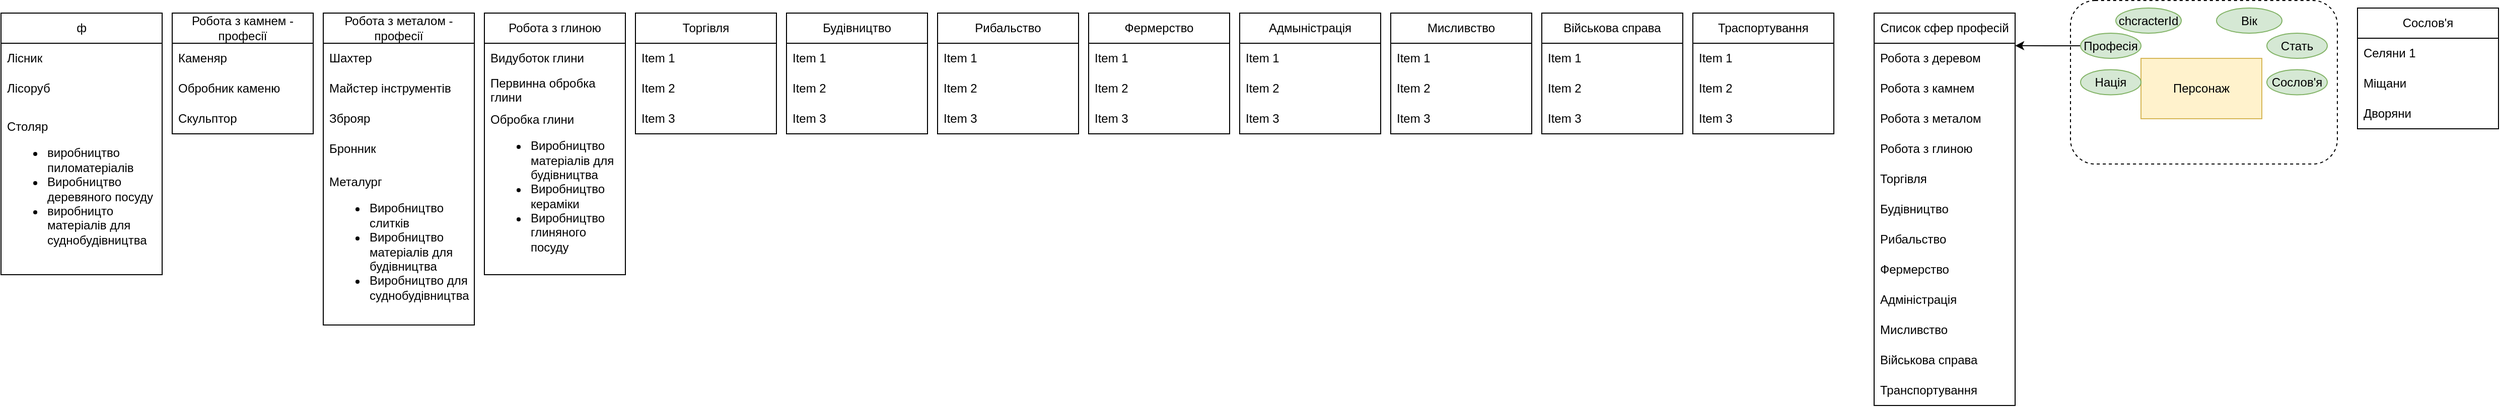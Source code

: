 <mxfile version="21.6.6" type="github">
  <diagram name="Page-1" id="gy7Ku8iKcGAWd511xElK">
    <mxGraphModel dx="3498" dy="519" grid="1" gridSize="10" guides="1" tooltips="1" connect="1" arrows="1" fold="1" page="1" pageScale="1" pageWidth="850" pageHeight="1100" math="0" shadow="0">
      <root>
        <mxCell id="0" />
        <mxCell id="1" parent="0" />
        <mxCell id="FifPfuRunjyNtnmYwIb9-16" value="" style="rounded=1;whiteSpace=wrap;html=1;dashed=1;" vertex="1" parent="1">
          <mxGeometry x="235" y="7.5" width="265" height="162.5" as="geometry" />
        </mxCell>
        <mxCell id="FifPfuRunjyNtnmYwIb9-2" value="Персонаж&lt;br&gt;" style="rounded=0;whiteSpace=wrap;html=1;fillColor=#fff2cc;strokeColor=#d6b656;" vertex="1" parent="1">
          <mxGeometry x="305" y="65" width="120" height="60" as="geometry" />
        </mxCell>
        <mxCell id="FifPfuRunjyNtnmYwIb9-3" value="Вік&lt;br&gt;" style="ellipse;whiteSpace=wrap;html=1;fillColor=#d5e8d4;strokeColor=#82b366;" vertex="1" parent="1">
          <mxGeometry x="380" y="15" width="65" height="25" as="geometry" />
        </mxCell>
        <mxCell id="FifPfuRunjyNtnmYwIb9-5" value="Стать" style="ellipse;whiteSpace=wrap;html=1;fillColor=#d5e8d4;strokeColor=#82b366;" vertex="1" parent="1">
          <mxGeometry x="430" y="40" width="60" height="25" as="geometry" />
        </mxCell>
        <mxCell id="FifPfuRunjyNtnmYwIb9-53" style="edgeStyle=orthogonalEdgeStyle;rounded=0;orthogonalLoop=1;jettySize=auto;html=1;exitX=0;exitY=0.5;exitDx=0;exitDy=0;entryX=1;entryY=0.08;entryDx=0;entryDy=0;entryPerimeter=0;" edge="1" parent="1" source="FifPfuRunjyNtnmYwIb9-6" target="FifPfuRunjyNtnmYwIb9-31">
          <mxGeometry relative="1" as="geometry" />
        </mxCell>
        <mxCell id="FifPfuRunjyNtnmYwIb9-6" value="Професія" style="ellipse;whiteSpace=wrap;html=1;fillColor=#d5e8d4;strokeColor=#82b366;" vertex="1" parent="1">
          <mxGeometry x="245" y="40" width="60" height="25" as="geometry" />
        </mxCell>
        <mxCell id="FifPfuRunjyNtnmYwIb9-7" value="chcracterId" style="ellipse;whiteSpace=wrap;html=1;fillColor=#d5e8d4;strokeColor=#82b366;" vertex="1" parent="1">
          <mxGeometry x="280" y="15" width="65" height="25" as="geometry" />
        </mxCell>
        <mxCell id="FifPfuRunjyNtnmYwIb9-9" value="Нація" style="ellipse;whiteSpace=wrap;html=1;fillColor=#d5e8d4;strokeColor=#82b366;" vertex="1" parent="1">
          <mxGeometry x="245" y="76.25" width="60" height="25" as="geometry" />
        </mxCell>
        <mxCell id="FifPfuRunjyNtnmYwIb9-10" value="Сослов&#39;я" style="ellipse;whiteSpace=wrap;html=1;fillColor=#d5e8d4;strokeColor=#82b366;" vertex="1" parent="1">
          <mxGeometry x="430" y="76.25" width="60" height="25" as="geometry" />
        </mxCell>
        <mxCell id="FifPfuRunjyNtnmYwIb9-30" value="Список сфер професій" style="swimlane;fontStyle=0;childLayout=stackLayout;horizontal=1;startSize=30;horizontalStack=0;resizeParent=1;resizeParentMax=0;resizeLast=0;collapsible=1;marginBottom=0;whiteSpace=wrap;html=1;" vertex="1" parent="1">
          <mxGeometry x="40" y="20" width="140" height="390" as="geometry" />
        </mxCell>
        <mxCell id="FifPfuRunjyNtnmYwIb9-31" value="Робота з деревом" style="text;strokeColor=none;fillColor=none;align=left;verticalAlign=middle;spacingLeft=4;spacingRight=4;overflow=hidden;points=[[0,0.5],[1,0.5]];portConstraint=eastwest;rotatable=0;whiteSpace=wrap;html=1;" vertex="1" parent="FifPfuRunjyNtnmYwIb9-30">
          <mxGeometry y="30" width="140" height="30" as="geometry" />
        </mxCell>
        <mxCell id="FifPfuRunjyNtnmYwIb9-32" value="Робота з камнем" style="text;strokeColor=none;fillColor=none;align=left;verticalAlign=middle;spacingLeft=4;spacingRight=4;overflow=hidden;points=[[0,0.5],[1,0.5]];portConstraint=eastwest;rotatable=0;whiteSpace=wrap;html=1;" vertex="1" parent="FifPfuRunjyNtnmYwIb9-30">
          <mxGeometry y="60" width="140" height="30" as="geometry" />
        </mxCell>
        <mxCell id="FifPfuRunjyNtnmYwIb9-33" value="Робота з металом" style="text;strokeColor=none;fillColor=none;align=left;verticalAlign=middle;spacingLeft=4;spacingRight=4;overflow=hidden;points=[[0,0.5],[1,0.5]];portConstraint=eastwest;rotatable=0;whiteSpace=wrap;html=1;" vertex="1" parent="FifPfuRunjyNtnmYwIb9-30">
          <mxGeometry y="90" width="140" height="30" as="geometry" />
        </mxCell>
        <mxCell id="FifPfuRunjyNtnmYwIb9-34" value="Робота з глиною" style="text;strokeColor=none;fillColor=none;align=left;verticalAlign=middle;spacingLeft=4;spacingRight=4;overflow=hidden;points=[[0,0.5],[1,0.5]];portConstraint=eastwest;rotatable=0;whiteSpace=wrap;html=1;" vertex="1" parent="FifPfuRunjyNtnmYwIb9-30">
          <mxGeometry y="120" width="140" height="30" as="geometry" />
        </mxCell>
        <mxCell id="FifPfuRunjyNtnmYwIb9-35" value="Торгівля" style="text;strokeColor=none;fillColor=none;align=left;verticalAlign=middle;spacingLeft=4;spacingRight=4;overflow=hidden;points=[[0,0.5],[1,0.5]];portConstraint=eastwest;rotatable=0;whiteSpace=wrap;html=1;" vertex="1" parent="FifPfuRunjyNtnmYwIb9-30">
          <mxGeometry y="150" width="140" height="30" as="geometry" />
        </mxCell>
        <mxCell id="FifPfuRunjyNtnmYwIb9-37" value="Будівництво" style="text;strokeColor=none;fillColor=none;align=left;verticalAlign=middle;spacingLeft=4;spacingRight=4;overflow=hidden;points=[[0,0.5],[1,0.5]];portConstraint=eastwest;rotatable=0;whiteSpace=wrap;html=1;" vertex="1" parent="FifPfuRunjyNtnmYwIb9-30">
          <mxGeometry y="180" width="140" height="30" as="geometry" />
        </mxCell>
        <mxCell id="FifPfuRunjyNtnmYwIb9-39" value="Рибальство" style="text;strokeColor=none;fillColor=none;align=left;verticalAlign=middle;spacingLeft=4;spacingRight=4;overflow=hidden;points=[[0,0.5],[1,0.5]];portConstraint=eastwest;rotatable=0;whiteSpace=wrap;html=1;" vertex="1" parent="FifPfuRunjyNtnmYwIb9-30">
          <mxGeometry y="210" width="140" height="30" as="geometry" />
        </mxCell>
        <mxCell id="FifPfuRunjyNtnmYwIb9-50" value="Фермерство" style="text;strokeColor=none;fillColor=none;align=left;verticalAlign=middle;spacingLeft=4;spacingRight=4;overflow=hidden;points=[[0,0.5],[1,0.5]];portConstraint=eastwest;rotatable=0;whiteSpace=wrap;html=1;" vertex="1" parent="FifPfuRunjyNtnmYwIb9-30">
          <mxGeometry y="240" width="140" height="30" as="geometry" />
        </mxCell>
        <mxCell id="FifPfuRunjyNtnmYwIb9-36" value="Адміністрація" style="text;strokeColor=none;fillColor=none;align=left;verticalAlign=middle;spacingLeft=4;spacingRight=4;overflow=hidden;points=[[0,0.5],[1,0.5]];portConstraint=eastwest;rotatable=0;whiteSpace=wrap;html=1;" vertex="1" parent="FifPfuRunjyNtnmYwIb9-30">
          <mxGeometry y="270" width="140" height="30" as="geometry" />
        </mxCell>
        <mxCell id="FifPfuRunjyNtnmYwIb9-51" value="Мисливство&lt;br&gt;" style="text;strokeColor=none;fillColor=none;align=left;verticalAlign=middle;spacingLeft=4;spacingRight=4;overflow=hidden;points=[[0,0.5],[1,0.5]];portConstraint=eastwest;rotatable=0;whiteSpace=wrap;html=1;" vertex="1" parent="FifPfuRunjyNtnmYwIb9-30">
          <mxGeometry y="300" width="140" height="30" as="geometry" />
        </mxCell>
        <mxCell id="FifPfuRunjyNtnmYwIb9-38" value="Військова справа" style="text;strokeColor=none;fillColor=none;align=left;verticalAlign=middle;spacingLeft=4;spacingRight=4;overflow=hidden;points=[[0,0.5],[1,0.5]];portConstraint=eastwest;rotatable=0;whiteSpace=wrap;html=1;" vertex="1" parent="FifPfuRunjyNtnmYwIb9-30">
          <mxGeometry y="330" width="140" height="30" as="geometry" />
        </mxCell>
        <mxCell id="FifPfuRunjyNtnmYwIb9-54" value="Транспортування" style="text;strokeColor=none;fillColor=none;align=left;verticalAlign=middle;spacingLeft=4;spacingRight=4;overflow=hidden;points=[[0,0.5],[1,0.5]];portConstraint=eastwest;rotatable=0;whiteSpace=wrap;html=1;" vertex="1" parent="FifPfuRunjyNtnmYwIb9-30">
          <mxGeometry y="360" width="140" height="30" as="geometry" />
        </mxCell>
        <mxCell id="FifPfuRunjyNtnmYwIb9-55" value="ф" style="swimlane;fontStyle=0;childLayout=stackLayout;horizontal=1;startSize=30;horizontalStack=0;resizeParent=1;resizeParentMax=0;resizeLast=0;collapsible=1;marginBottom=0;whiteSpace=wrap;html=1;" vertex="1" parent="1">
          <mxGeometry x="-1820" y="20" width="160" height="260" as="geometry" />
        </mxCell>
        <mxCell id="FifPfuRunjyNtnmYwIb9-56" value="Лісник" style="text;strokeColor=none;fillColor=none;align=left;verticalAlign=middle;spacingLeft=4;spacingRight=4;overflow=hidden;points=[[0,0.5],[1,0.5]];portConstraint=eastwest;rotatable=0;whiteSpace=wrap;html=1;" vertex="1" parent="FifPfuRunjyNtnmYwIb9-55">
          <mxGeometry y="30" width="160" height="30" as="geometry" />
        </mxCell>
        <mxCell id="FifPfuRunjyNtnmYwIb9-57" value="Лісоруб" style="text;strokeColor=none;fillColor=none;align=left;verticalAlign=middle;spacingLeft=4;spacingRight=4;overflow=hidden;points=[[0,0.5],[1,0.5]];portConstraint=eastwest;rotatable=0;whiteSpace=wrap;html=1;" vertex="1" parent="FifPfuRunjyNtnmYwIb9-55">
          <mxGeometry y="60" width="160" height="30" as="geometry" />
        </mxCell>
        <mxCell id="FifPfuRunjyNtnmYwIb9-58" value="Столяр&lt;br&gt;&lt;ul&gt;&lt;li&gt;виробництво пиломатеріалів&lt;/li&gt;&lt;li&gt;Виробництво деревяного посуду&lt;/li&gt;&lt;li&gt;виробницто матеріалів для суднобудівництва&lt;/li&gt;&lt;/ul&gt;" style="text;strokeColor=none;fillColor=none;align=left;verticalAlign=middle;spacingLeft=4;spacingRight=4;overflow=hidden;points=[[0,0.5],[1,0.5]];portConstraint=eastwest;rotatable=0;whiteSpace=wrap;html=1;" vertex="1" parent="FifPfuRunjyNtnmYwIb9-55">
          <mxGeometry y="90" width="160" height="170" as="geometry" />
        </mxCell>
        <mxCell id="FifPfuRunjyNtnmYwIb9-61" value="Робота з камнем - професії" style="swimlane;fontStyle=0;childLayout=stackLayout;horizontal=1;startSize=30;horizontalStack=0;resizeParent=1;resizeParentMax=0;resizeLast=0;collapsible=1;marginBottom=0;whiteSpace=wrap;html=1;" vertex="1" parent="1">
          <mxGeometry x="-1650" y="20" width="140" height="120" as="geometry" />
        </mxCell>
        <mxCell id="FifPfuRunjyNtnmYwIb9-62" value="Каменяр" style="text;strokeColor=none;fillColor=none;align=left;verticalAlign=middle;spacingLeft=4;spacingRight=4;overflow=hidden;points=[[0,0.5],[1,0.5]];portConstraint=eastwest;rotatable=0;whiteSpace=wrap;html=1;" vertex="1" parent="FifPfuRunjyNtnmYwIb9-61">
          <mxGeometry y="30" width="140" height="30" as="geometry" />
        </mxCell>
        <mxCell id="FifPfuRunjyNtnmYwIb9-64" value="Обробник каменю" style="text;strokeColor=none;fillColor=none;align=left;verticalAlign=middle;spacingLeft=4;spacingRight=4;overflow=hidden;points=[[0,0.5],[1,0.5]];portConstraint=eastwest;rotatable=0;whiteSpace=wrap;html=1;" vertex="1" parent="FifPfuRunjyNtnmYwIb9-61">
          <mxGeometry y="60" width="140" height="30" as="geometry" />
        </mxCell>
        <mxCell id="FifPfuRunjyNtnmYwIb9-66" value="Скульптор" style="text;strokeColor=none;fillColor=none;align=left;verticalAlign=middle;spacingLeft=4;spacingRight=4;overflow=hidden;points=[[0,0.5],[1,0.5]];portConstraint=eastwest;rotatable=0;whiteSpace=wrap;html=1;" vertex="1" parent="FifPfuRunjyNtnmYwIb9-61">
          <mxGeometry y="90" width="140" height="30" as="geometry" />
        </mxCell>
        <mxCell id="FifPfuRunjyNtnmYwIb9-67" value="Робота з металом - професії" style="swimlane;fontStyle=0;childLayout=stackLayout;horizontal=1;startSize=30;horizontalStack=0;resizeParent=1;resizeParentMax=0;resizeLast=0;collapsible=1;marginBottom=0;whiteSpace=wrap;html=1;" vertex="1" parent="1">
          <mxGeometry x="-1500" y="20" width="150" height="310" as="geometry" />
        </mxCell>
        <mxCell id="FifPfuRunjyNtnmYwIb9-68" value="Шахтер" style="text;strokeColor=none;fillColor=none;align=left;verticalAlign=middle;spacingLeft=4;spacingRight=4;overflow=hidden;points=[[0,0.5],[1,0.5]];portConstraint=eastwest;rotatable=0;whiteSpace=wrap;html=1;" vertex="1" parent="FifPfuRunjyNtnmYwIb9-67">
          <mxGeometry y="30" width="150" height="30" as="geometry" />
        </mxCell>
        <mxCell id="FifPfuRunjyNtnmYwIb9-70" value="Майстер інструментів" style="text;strokeColor=none;fillColor=none;align=left;verticalAlign=middle;spacingLeft=4;spacingRight=4;overflow=hidden;points=[[0,0.5],[1,0.5]];portConstraint=eastwest;rotatable=0;whiteSpace=wrap;html=1;" vertex="1" parent="FifPfuRunjyNtnmYwIb9-67">
          <mxGeometry y="60" width="150" height="30" as="geometry" />
        </mxCell>
        <mxCell id="FifPfuRunjyNtnmYwIb9-71" value="Зброяр" style="text;strokeColor=none;fillColor=none;align=left;verticalAlign=middle;spacingLeft=4;spacingRight=4;overflow=hidden;points=[[0,0.5],[1,0.5]];portConstraint=eastwest;rotatable=0;whiteSpace=wrap;html=1;" vertex="1" parent="FifPfuRunjyNtnmYwIb9-67">
          <mxGeometry y="90" width="150" height="30" as="geometry" />
        </mxCell>
        <mxCell id="FifPfuRunjyNtnmYwIb9-72" value="Бронник" style="text;strokeColor=none;fillColor=none;align=left;verticalAlign=middle;spacingLeft=4;spacingRight=4;overflow=hidden;points=[[0,0.5],[1,0.5]];portConstraint=eastwest;rotatable=0;whiteSpace=wrap;html=1;" vertex="1" parent="FifPfuRunjyNtnmYwIb9-67">
          <mxGeometry y="120" width="150" height="30" as="geometry" />
        </mxCell>
        <mxCell id="FifPfuRunjyNtnmYwIb9-69" value="Металург&lt;br&gt;&lt;ul&gt;&lt;li&gt;Виробництво слитків&lt;/li&gt;&lt;li&gt;Виробництво матеріалів для будівництва&lt;/li&gt;&lt;li&gt;Виробництво для суднобудівництва&lt;/li&gt;&lt;/ul&gt;" style="text;strokeColor=none;fillColor=none;align=left;verticalAlign=middle;spacingLeft=4;spacingRight=4;overflow=hidden;points=[[0,0.5],[1,0.5]];portConstraint=eastwest;rotatable=0;whiteSpace=wrap;html=1;" vertex="1" parent="FifPfuRunjyNtnmYwIb9-67">
          <mxGeometry y="150" width="150" height="160" as="geometry" />
        </mxCell>
        <mxCell id="FifPfuRunjyNtnmYwIb9-77" value="Робота з глиною" style="swimlane;fontStyle=0;childLayout=stackLayout;horizontal=1;startSize=30;horizontalStack=0;resizeParent=1;resizeParentMax=0;resizeLast=0;collapsible=1;marginBottom=0;whiteSpace=wrap;html=1;" vertex="1" parent="1">
          <mxGeometry x="-1340" y="20" width="140" height="260" as="geometry" />
        </mxCell>
        <mxCell id="FifPfuRunjyNtnmYwIb9-78" value="Видуботок глини" style="text;strokeColor=none;fillColor=none;align=left;verticalAlign=middle;spacingLeft=4;spacingRight=4;overflow=hidden;points=[[0,0.5],[1,0.5]];portConstraint=eastwest;rotatable=0;whiteSpace=wrap;html=1;" vertex="1" parent="FifPfuRunjyNtnmYwIb9-77">
          <mxGeometry y="30" width="140" height="30" as="geometry" />
        </mxCell>
        <mxCell id="FifPfuRunjyNtnmYwIb9-81" value="Первинна обробка глини" style="text;strokeColor=none;fillColor=none;align=left;verticalAlign=middle;spacingLeft=4;spacingRight=4;overflow=hidden;points=[[0,0.5],[1,0.5]];portConstraint=eastwest;rotatable=0;whiteSpace=wrap;html=1;" vertex="1" parent="FifPfuRunjyNtnmYwIb9-77">
          <mxGeometry y="60" width="140" height="30" as="geometry" />
        </mxCell>
        <mxCell id="FifPfuRunjyNtnmYwIb9-79" value="Обробка глини&lt;br&gt;&lt;ul&gt;&lt;li&gt;Виробництво матеріалів для будівництва&lt;/li&gt;&lt;li&gt;Виробництво кераміки&lt;/li&gt;&lt;li&gt;Виробництво глиняного посуду&lt;/li&gt;&lt;/ul&gt;" style="text;strokeColor=none;fillColor=none;align=left;verticalAlign=middle;spacingLeft=4;spacingRight=4;overflow=hidden;points=[[0,0.5],[1,0.5]];portConstraint=eastwest;rotatable=0;whiteSpace=wrap;html=1;" vertex="1" parent="FifPfuRunjyNtnmYwIb9-77">
          <mxGeometry y="90" width="140" height="170" as="geometry" />
        </mxCell>
        <mxCell id="FifPfuRunjyNtnmYwIb9-82" value="Торгівля" style="swimlane;fontStyle=0;childLayout=stackLayout;horizontal=1;startSize=30;horizontalStack=0;resizeParent=1;resizeParentMax=0;resizeLast=0;collapsible=1;marginBottom=0;whiteSpace=wrap;html=1;" vertex="1" parent="1">
          <mxGeometry x="-1190" y="20" width="140" height="120" as="geometry" />
        </mxCell>
        <mxCell id="FifPfuRunjyNtnmYwIb9-83" value="Item 1" style="text;strokeColor=none;fillColor=none;align=left;verticalAlign=middle;spacingLeft=4;spacingRight=4;overflow=hidden;points=[[0,0.5],[1,0.5]];portConstraint=eastwest;rotatable=0;whiteSpace=wrap;html=1;" vertex="1" parent="FifPfuRunjyNtnmYwIb9-82">
          <mxGeometry y="30" width="140" height="30" as="geometry" />
        </mxCell>
        <mxCell id="FifPfuRunjyNtnmYwIb9-84" value="Item 2" style="text;strokeColor=none;fillColor=none;align=left;verticalAlign=middle;spacingLeft=4;spacingRight=4;overflow=hidden;points=[[0,0.5],[1,0.5]];portConstraint=eastwest;rotatable=0;whiteSpace=wrap;html=1;" vertex="1" parent="FifPfuRunjyNtnmYwIb9-82">
          <mxGeometry y="60" width="140" height="30" as="geometry" />
        </mxCell>
        <mxCell id="FifPfuRunjyNtnmYwIb9-85" value="Item 3" style="text;strokeColor=none;fillColor=none;align=left;verticalAlign=middle;spacingLeft=4;spacingRight=4;overflow=hidden;points=[[0,0.5],[1,0.5]];portConstraint=eastwest;rotatable=0;whiteSpace=wrap;html=1;" vertex="1" parent="FifPfuRunjyNtnmYwIb9-82">
          <mxGeometry y="90" width="140" height="30" as="geometry" />
        </mxCell>
        <mxCell id="FifPfuRunjyNtnmYwIb9-86" value="Будівництво" style="swimlane;fontStyle=0;childLayout=stackLayout;horizontal=1;startSize=30;horizontalStack=0;resizeParent=1;resizeParentMax=0;resizeLast=0;collapsible=1;marginBottom=0;whiteSpace=wrap;html=1;" vertex="1" parent="1">
          <mxGeometry x="-1040" y="20" width="140" height="120" as="geometry" />
        </mxCell>
        <mxCell id="FifPfuRunjyNtnmYwIb9-87" value="Item 1" style="text;strokeColor=none;fillColor=none;align=left;verticalAlign=middle;spacingLeft=4;spacingRight=4;overflow=hidden;points=[[0,0.5],[1,0.5]];portConstraint=eastwest;rotatable=0;whiteSpace=wrap;html=1;" vertex="1" parent="FifPfuRunjyNtnmYwIb9-86">
          <mxGeometry y="30" width="140" height="30" as="geometry" />
        </mxCell>
        <mxCell id="FifPfuRunjyNtnmYwIb9-88" value="Item 2" style="text;strokeColor=none;fillColor=none;align=left;verticalAlign=middle;spacingLeft=4;spacingRight=4;overflow=hidden;points=[[0,0.5],[1,0.5]];portConstraint=eastwest;rotatable=0;whiteSpace=wrap;html=1;" vertex="1" parent="FifPfuRunjyNtnmYwIb9-86">
          <mxGeometry y="60" width="140" height="30" as="geometry" />
        </mxCell>
        <mxCell id="FifPfuRunjyNtnmYwIb9-89" value="Item 3" style="text;strokeColor=none;fillColor=none;align=left;verticalAlign=middle;spacingLeft=4;spacingRight=4;overflow=hidden;points=[[0,0.5],[1,0.5]];portConstraint=eastwest;rotatable=0;whiteSpace=wrap;html=1;" vertex="1" parent="FifPfuRunjyNtnmYwIb9-86">
          <mxGeometry y="90" width="140" height="30" as="geometry" />
        </mxCell>
        <mxCell id="FifPfuRunjyNtnmYwIb9-94" value="Рибальство" style="swimlane;fontStyle=0;childLayout=stackLayout;horizontal=1;startSize=30;horizontalStack=0;resizeParent=1;resizeParentMax=0;resizeLast=0;collapsible=1;marginBottom=0;whiteSpace=wrap;html=1;" vertex="1" parent="1">
          <mxGeometry x="-890" y="20" width="140" height="120" as="geometry" />
        </mxCell>
        <mxCell id="FifPfuRunjyNtnmYwIb9-95" value="Item 1" style="text;strokeColor=none;fillColor=none;align=left;verticalAlign=middle;spacingLeft=4;spacingRight=4;overflow=hidden;points=[[0,0.5],[1,0.5]];portConstraint=eastwest;rotatable=0;whiteSpace=wrap;html=1;" vertex="1" parent="FifPfuRunjyNtnmYwIb9-94">
          <mxGeometry y="30" width="140" height="30" as="geometry" />
        </mxCell>
        <mxCell id="FifPfuRunjyNtnmYwIb9-96" value="Item 2" style="text;strokeColor=none;fillColor=none;align=left;verticalAlign=middle;spacingLeft=4;spacingRight=4;overflow=hidden;points=[[0,0.5],[1,0.5]];portConstraint=eastwest;rotatable=0;whiteSpace=wrap;html=1;" vertex="1" parent="FifPfuRunjyNtnmYwIb9-94">
          <mxGeometry y="60" width="140" height="30" as="geometry" />
        </mxCell>
        <mxCell id="FifPfuRunjyNtnmYwIb9-97" value="Item 3" style="text;strokeColor=none;fillColor=none;align=left;verticalAlign=middle;spacingLeft=4;spacingRight=4;overflow=hidden;points=[[0,0.5],[1,0.5]];portConstraint=eastwest;rotatable=0;whiteSpace=wrap;html=1;" vertex="1" parent="FifPfuRunjyNtnmYwIb9-94">
          <mxGeometry y="90" width="140" height="30" as="geometry" />
        </mxCell>
        <mxCell id="FifPfuRunjyNtnmYwIb9-98" value="Фермерство" style="swimlane;fontStyle=0;childLayout=stackLayout;horizontal=1;startSize=30;horizontalStack=0;resizeParent=1;resizeParentMax=0;resizeLast=0;collapsible=1;marginBottom=0;whiteSpace=wrap;html=1;" vertex="1" parent="1">
          <mxGeometry x="-740" y="20" width="140" height="120" as="geometry" />
        </mxCell>
        <mxCell id="FifPfuRunjyNtnmYwIb9-99" value="Item 1" style="text;strokeColor=none;fillColor=none;align=left;verticalAlign=middle;spacingLeft=4;spacingRight=4;overflow=hidden;points=[[0,0.5],[1,0.5]];portConstraint=eastwest;rotatable=0;whiteSpace=wrap;html=1;" vertex="1" parent="FifPfuRunjyNtnmYwIb9-98">
          <mxGeometry y="30" width="140" height="30" as="geometry" />
        </mxCell>
        <mxCell id="FifPfuRunjyNtnmYwIb9-100" value="Item 2" style="text;strokeColor=none;fillColor=none;align=left;verticalAlign=middle;spacingLeft=4;spacingRight=4;overflow=hidden;points=[[0,0.5],[1,0.5]];portConstraint=eastwest;rotatable=0;whiteSpace=wrap;html=1;" vertex="1" parent="FifPfuRunjyNtnmYwIb9-98">
          <mxGeometry y="60" width="140" height="30" as="geometry" />
        </mxCell>
        <mxCell id="FifPfuRunjyNtnmYwIb9-101" value="Item 3" style="text;strokeColor=none;fillColor=none;align=left;verticalAlign=middle;spacingLeft=4;spacingRight=4;overflow=hidden;points=[[0,0.5],[1,0.5]];portConstraint=eastwest;rotatable=0;whiteSpace=wrap;html=1;" vertex="1" parent="FifPfuRunjyNtnmYwIb9-98">
          <mxGeometry y="90" width="140" height="30" as="geometry" />
        </mxCell>
        <mxCell id="FifPfuRunjyNtnmYwIb9-102" value="Адмыністрація" style="swimlane;fontStyle=0;childLayout=stackLayout;horizontal=1;startSize=30;horizontalStack=0;resizeParent=1;resizeParentMax=0;resizeLast=0;collapsible=1;marginBottom=0;whiteSpace=wrap;html=1;" vertex="1" parent="1">
          <mxGeometry x="-590" y="20" width="140" height="120" as="geometry" />
        </mxCell>
        <mxCell id="FifPfuRunjyNtnmYwIb9-103" value="Item 1" style="text;strokeColor=none;fillColor=none;align=left;verticalAlign=middle;spacingLeft=4;spacingRight=4;overflow=hidden;points=[[0,0.5],[1,0.5]];portConstraint=eastwest;rotatable=0;whiteSpace=wrap;html=1;" vertex="1" parent="FifPfuRunjyNtnmYwIb9-102">
          <mxGeometry y="30" width="140" height="30" as="geometry" />
        </mxCell>
        <mxCell id="FifPfuRunjyNtnmYwIb9-104" value="Item 2" style="text;strokeColor=none;fillColor=none;align=left;verticalAlign=middle;spacingLeft=4;spacingRight=4;overflow=hidden;points=[[0,0.5],[1,0.5]];portConstraint=eastwest;rotatable=0;whiteSpace=wrap;html=1;" vertex="1" parent="FifPfuRunjyNtnmYwIb9-102">
          <mxGeometry y="60" width="140" height="30" as="geometry" />
        </mxCell>
        <mxCell id="FifPfuRunjyNtnmYwIb9-105" value="Item 3" style="text;strokeColor=none;fillColor=none;align=left;verticalAlign=middle;spacingLeft=4;spacingRight=4;overflow=hidden;points=[[0,0.5],[1,0.5]];portConstraint=eastwest;rotatable=0;whiteSpace=wrap;html=1;" vertex="1" parent="FifPfuRunjyNtnmYwIb9-102">
          <mxGeometry y="90" width="140" height="30" as="geometry" />
        </mxCell>
        <mxCell id="FifPfuRunjyNtnmYwIb9-106" value="Мисливство" style="swimlane;fontStyle=0;childLayout=stackLayout;horizontal=1;startSize=30;horizontalStack=0;resizeParent=1;resizeParentMax=0;resizeLast=0;collapsible=1;marginBottom=0;whiteSpace=wrap;html=1;" vertex="1" parent="1">
          <mxGeometry x="-440" y="20" width="140" height="120" as="geometry" />
        </mxCell>
        <mxCell id="FifPfuRunjyNtnmYwIb9-107" value="Item 1" style="text;strokeColor=none;fillColor=none;align=left;verticalAlign=middle;spacingLeft=4;spacingRight=4;overflow=hidden;points=[[0,0.5],[1,0.5]];portConstraint=eastwest;rotatable=0;whiteSpace=wrap;html=1;" vertex="1" parent="FifPfuRunjyNtnmYwIb9-106">
          <mxGeometry y="30" width="140" height="30" as="geometry" />
        </mxCell>
        <mxCell id="FifPfuRunjyNtnmYwIb9-108" value="Item 2" style="text;strokeColor=none;fillColor=none;align=left;verticalAlign=middle;spacingLeft=4;spacingRight=4;overflow=hidden;points=[[0,0.5],[1,0.5]];portConstraint=eastwest;rotatable=0;whiteSpace=wrap;html=1;" vertex="1" parent="FifPfuRunjyNtnmYwIb9-106">
          <mxGeometry y="60" width="140" height="30" as="geometry" />
        </mxCell>
        <mxCell id="FifPfuRunjyNtnmYwIb9-109" value="Item 3" style="text;strokeColor=none;fillColor=none;align=left;verticalAlign=middle;spacingLeft=4;spacingRight=4;overflow=hidden;points=[[0,0.5],[1,0.5]];portConstraint=eastwest;rotatable=0;whiteSpace=wrap;html=1;" vertex="1" parent="FifPfuRunjyNtnmYwIb9-106">
          <mxGeometry y="90" width="140" height="30" as="geometry" />
        </mxCell>
        <mxCell id="FifPfuRunjyNtnmYwIb9-110" value="Військова справа" style="swimlane;fontStyle=0;childLayout=stackLayout;horizontal=1;startSize=30;horizontalStack=0;resizeParent=1;resizeParentMax=0;resizeLast=0;collapsible=1;marginBottom=0;whiteSpace=wrap;html=1;" vertex="1" parent="1">
          <mxGeometry x="-290" y="20" width="140" height="120" as="geometry" />
        </mxCell>
        <mxCell id="FifPfuRunjyNtnmYwIb9-111" value="Item 1" style="text;strokeColor=none;fillColor=none;align=left;verticalAlign=middle;spacingLeft=4;spacingRight=4;overflow=hidden;points=[[0,0.5],[1,0.5]];portConstraint=eastwest;rotatable=0;whiteSpace=wrap;html=1;" vertex="1" parent="FifPfuRunjyNtnmYwIb9-110">
          <mxGeometry y="30" width="140" height="30" as="geometry" />
        </mxCell>
        <mxCell id="FifPfuRunjyNtnmYwIb9-112" value="Item 2" style="text;strokeColor=none;fillColor=none;align=left;verticalAlign=middle;spacingLeft=4;spacingRight=4;overflow=hidden;points=[[0,0.5],[1,0.5]];portConstraint=eastwest;rotatable=0;whiteSpace=wrap;html=1;" vertex="1" parent="FifPfuRunjyNtnmYwIb9-110">
          <mxGeometry y="60" width="140" height="30" as="geometry" />
        </mxCell>
        <mxCell id="FifPfuRunjyNtnmYwIb9-113" value="Item 3" style="text;strokeColor=none;fillColor=none;align=left;verticalAlign=middle;spacingLeft=4;spacingRight=4;overflow=hidden;points=[[0,0.5],[1,0.5]];portConstraint=eastwest;rotatable=0;whiteSpace=wrap;html=1;" vertex="1" parent="FifPfuRunjyNtnmYwIb9-110">
          <mxGeometry y="90" width="140" height="30" as="geometry" />
        </mxCell>
        <mxCell id="FifPfuRunjyNtnmYwIb9-114" value="Траспортування" style="swimlane;fontStyle=0;childLayout=stackLayout;horizontal=1;startSize=30;horizontalStack=0;resizeParent=1;resizeParentMax=0;resizeLast=0;collapsible=1;marginBottom=0;whiteSpace=wrap;html=1;" vertex="1" parent="1">
          <mxGeometry x="-140" y="20" width="140" height="120" as="geometry" />
        </mxCell>
        <mxCell id="FifPfuRunjyNtnmYwIb9-115" value="Item 1" style="text;strokeColor=none;fillColor=none;align=left;verticalAlign=middle;spacingLeft=4;spacingRight=4;overflow=hidden;points=[[0,0.5],[1,0.5]];portConstraint=eastwest;rotatable=0;whiteSpace=wrap;html=1;" vertex="1" parent="FifPfuRunjyNtnmYwIb9-114">
          <mxGeometry y="30" width="140" height="30" as="geometry" />
        </mxCell>
        <mxCell id="FifPfuRunjyNtnmYwIb9-116" value="Item 2" style="text;strokeColor=none;fillColor=none;align=left;verticalAlign=middle;spacingLeft=4;spacingRight=4;overflow=hidden;points=[[0,0.5],[1,0.5]];portConstraint=eastwest;rotatable=0;whiteSpace=wrap;html=1;" vertex="1" parent="FifPfuRunjyNtnmYwIb9-114">
          <mxGeometry y="60" width="140" height="30" as="geometry" />
        </mxCell>
        <mxCell id="FifPfuRunjyNtnmYwIb9-117" value="Item 3" style="text;strokeColor=none;fillColor=none;align=left;verticalAlign=middle;spacingLeft=4;spacingRight=4;overflow=hidden;points=[[0,0.5],[1,0.5]];portConstraint=eastwest;rotatable=0;whiteSpace=wrap;html=1;" vertex="1" parent="FifPfuRunjyNtnmYwIb9-114">
          <mxGeometry y="90" width="140" height="30" as="geometry" />
        </mxCell>
        <mxCell id="FifPfuRunjyNtnmYwIb9-118" value="Сослов&#39;я" style="swimlane;fontStyle=0;childLayout=stackLayout;horizontal=1;startSize=30;horizontalStack=0;resizeParent=1;resizeParentMax=0;resizeLast=0;collapsible=1;marginBottom=0;whiteSpace=wrap;html=1;" vertex="1" parent="1">
          <mxGeometry x="520" y="15" width="140" height="120" as="geometry" />
        </mxCell>
        <mxCell id="FifPfuRunjyNtnmYwIb9-119" value="Селяни 1" style="text;strokeColor=none;fillColor=none;align=left;verticalAlign=middle;spacingLeft=4;spacingRight=4;overflow=hidden;points=[[0,0.5],[1,0.5]];portConstraint=eastwest;rotatable=0;whiteSpace=wrap;html=1;" vertex="1" parent="FifPfuRunjyNtnmYwIb9-118">
          <mxGeometry y="30" width="140" height="30" as="geometry" />
        </mxCell>
        <mxCell id="FifPfuRunjyNtnmYwIb9-120" value="Міщани" style="text;strokeColor=none;fillColor=none;align=left;verticalAlign=middle;spacingLeft=4;spacingRight=4;overflow=hidden;points=[[0,0.5],[1,0.5]];portConstraint=eastwest;rotatable=0;whiteSpace=wrap;html=1;" vertex="1" parent="FifPfuRunjyNtnmYwIb9-118">
          <mxGeometry y="60" width="140" height="30" as="geometry" />
        </mxCell>
        <mxCell id="FifPfuRunjyNtnmYwIb9-121" value="Дворяни" style="text;strokeColor=none;fillColor=none;align=left;verticalAlign=middle;spacingLeft=4;spacingRight=4;overflow=hidden;points=[[0,0.5],[1,0.5]];portConstraint=eastwest;rotatable=0;whiteSpace=wrap;html=1;" vertex="1" parent="FifPfuRunjyNtnmYwIb9-118">
          <mxGeometry y="90" width="140" height="30" as="geometry" />
        </mxCell>
      </root>
    </mxGraphModel>
  </diagram>
</mxfile>
